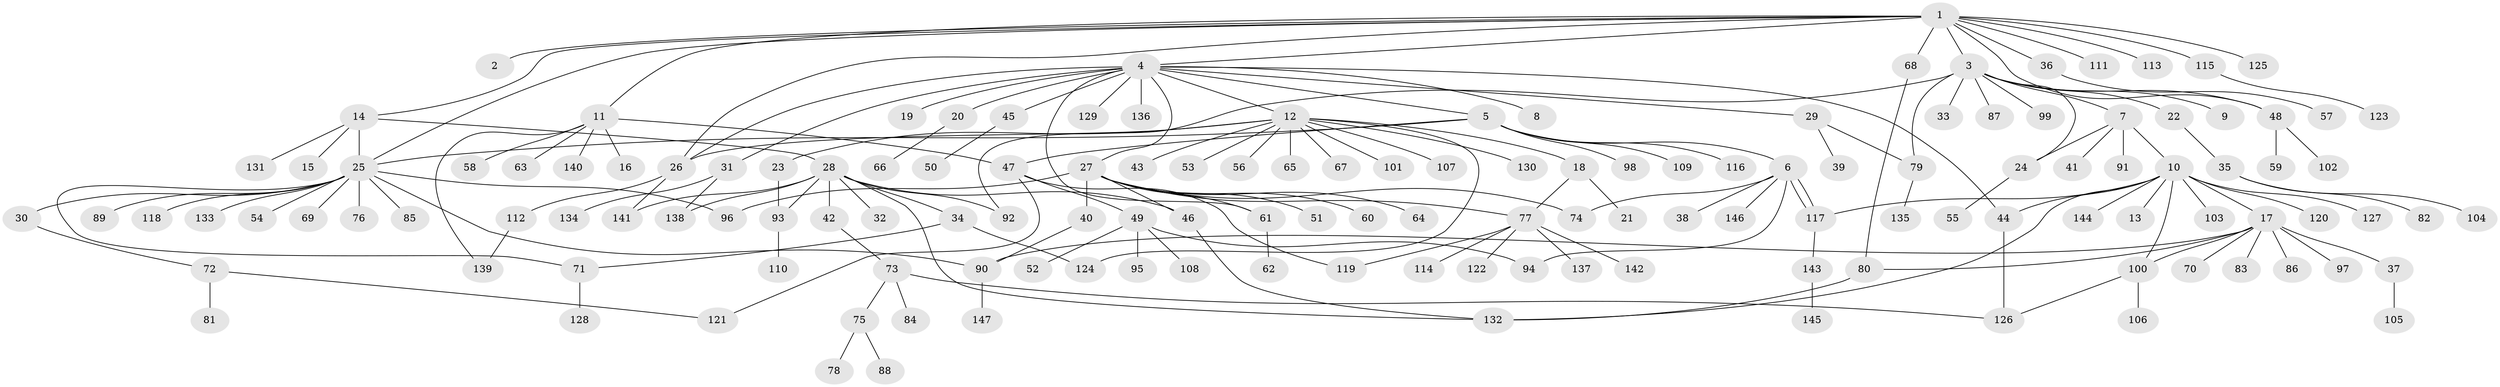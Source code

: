// coarse degree distribution, {6: 0.06666666666666667, 2: 0.17777777777777778, 1: 0.4222222222222222, 5: 0.08888888888888889, 8: 0.022222222222222223, 9: 0.044444444444444446, 4: 0.06666666666666667, 3: 0.06666666666666667, 10: 0.044444444444444446}
// Generated by graph-tools (version 1.1) at 2025/36/03/04/25 23:36:45]
// undirected, 147 vertices, 181 edges
graph export_dot {
  node [color=gray90,style=filled];
  1;
  2;
  3;
  4;
  5;
  6;
  7;
  8;
  9;
  10;
  11;
  12;
  13;
  14;
  15;
  16;
  17;
  18;
  19;
  20;
  21;
  22;
  23;
  24;
  25;
  26;
  27;
  28;
  29;
  30;
  31;
  32;
  33;
  34;
  35;
  36;
  37;
  38;
  39;
  40;
  41;
  42;
  43;
  44;
  45;
  46;
  47;
  48;
  49;
  50;
  51;
  52;
  53;
  54;
  55;
  56;
  57;
  58;
  59;
  60;
  61;
  62;
  63;
  64;
  65;
  66;
  67;
  68;
  69;
  70;
  71;
  72;
  73;
  74;
  75;
  76;
  77;
  78;
  79;
  80;
  81;
  82;
  83;
  84;
  85;
  86;
  87;
  88;
  89;
  90;
  91;
  92;
  93;
  94;
  95;
  96;
  97;
  98;
  99;
  100;
  101;
  102;
  103;
  104;
  105;
  106;
  107;
  108;
  109;
  110;
  111;
  112;
  113;
  114;
  115;
  116;
  117;
  118;
  119;
  120;
  121;
  122;
  123;
  124;
  125;
  126;
  127;
  128;
  129;
  130;
  131;
  132;
  133;
  134;
  135;
  136;
  137;
  138;
  139;
  140;
  141;
  142;
  143;
  144;
  145;
  146;
  147;
  1 -- 2;
  1 -- 3;
  1 -- 4;
  1 -- 11;
  1 -- 14;
  1 -- 25;
  1 -- 26;
  1 -- 36;
  1 -- 48;
  1 -- 68;
  1 -- 111;
  1 -- 113;
  1 -- 115;
  1 -- 125;
  3 -- 7;
  3 -- 9;
  3 -- 22;
  3 -- 24;
  3 -- 33;
  3 -- 48;
  3 -- 79;
  3 -- 87;
  3 -- 92;
  3 -- 99;
  4 -- 5;
  4 -- 8;
  4 -- 12;
  4 -- 19;
  4 -- 20;
  4 -- 26;
  4 -- 27;
  4 -- 29;
  4 -- 31;
  4 -- 44;
  4 -- 45;
  4 -- 61;
  4 -- 129;
  4 -- 136;
  5 -- 6;
  5 -- 25;
  5 -- 47;
  5 -- 98;
  5 -- 109;
  5 -- 116;
  6 -- 38;
  6 -- 74;
  6 -- 94;
  6 -- 117;
  6 -- 117;
  6 -- 146;
  7 -- 10;
  7 -- 24;
  7 -- 41;
  7 -- 91;
  10 -- 13;
  10 -- 17;
  10 -- 44;
  10 -- 100;
  10 -- 103;
  10 -- 117;
  10 -- 120;
  10 -- 127;
  10 -- 132;
  10 -- 144;
  11 -- 16;
  11 -- 47;
  11 -- 58;
  11 -- 63;
  11 -- 139;
  11 -- 140;
  12 -- 18;
  12 -- 23;
  12 -- 26;
  12 -- 43;
  12 -- 53;
  12 -- 56;
  12 -- 65;
  12 -- 67;
  12 -- 101;
  12 -- 107;
  12 -- 124;
  12 -- 130;
  14 -- 15;
  14 -- 25;
  14 -- 28;
  14 -- 131;
  17 -- 37;
  17 -- 70;
  17 -- 80;
  17 -- 83;
  17 -- 86;
  17 -- 90;
  17 -- 97;
  17 -- 100;
  18 -- 21;
  18 -- 77;
  20 -- 66;
  22 -- 35;
  23 -- 93;
  24 -- 55;
  25 -- 30;
  25 -- 54;
  25 -- 69;
  25 -- 71;
  25 -- 76;
  25 -- 85;
  25 -- 89;
  25 -- 90;
  25 -- 96;
  25 -- 118;
  25 -- 133;
  26 -- 112;
  26 -- 141;
  27 -- 40;
  27 -- 46;
  27 -- 51;
  27 -- 60;
  27 -- 61;
  27 -- 64;
  27 -- 74;
  27 -- 77;
  27 -- 96;
  28 -- 32;
  28 -- 34;
  28 -- 42;
  28 -- 46;
  28 -- 92;
  28 -- 93;
  28 -- 132;
  28 -- 138;
  28 -- 141;
  29 -- 39;
  29 -- 79;
  30 -- 72;
  31 -- 134;
  31 -- 138;
  34 -- 71;
  34 -- 124;
  35 -- 82;
  35 -- 104;
  36 -- 57;
  37 -- 105;
  40 -- 90;
  42 -- 73;
  44 -- 126;
  45 -- 50;
  46 -- 132;
  47 -- 49;
  47 -- 119;
  47 -- 121;
  48 -- 59;
  48 -- 102;
  49 -- 52;
  49 -- 94;
  49 -- 95;
  49 -- 108;
  61 -- 62;
  68 -- 80;
  71 -- 128;
  72 -- 81;
  72 -- 121;
  73 -- 75;
  73 -- 84;
  73 -- 126;
  75 -- 78;
  75 -- 88;
  77 -- 114;
  77 -- 119;
  77 -- 122;
  77 -- 137;
  77 -- 142;
  79 -- 135;
  80 -- 132;
  90 -- 147;
  93 -- 110;
  100 -- 106;
  100 -- 126;
  112 -- 139;
  115 -- 123;
  117 -- 143;
  143 -- 145;
}
